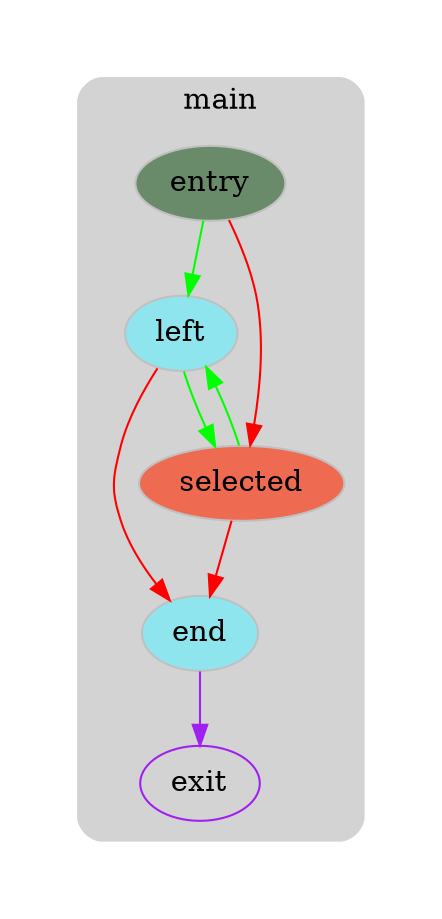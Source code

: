 digraph G {
  compound=true
  subgraph cluster_ {
    peripheries=0
    margin=10
    subgraph cluster_0_wrapper {
      peripheries=0
      margin=15
      subgraph cluster_0 {
        label="main"
        color=darkgray
        style=rounded
        bgcolor=lightgray
        margin=10
        cluster_0_0[label="entry",shape=oval,color=blue,rank=source,style=filled,fillcolor="darkseagreen4",color=gray]
        cluster_0_1[label="left",shape=oval,style=filled,fillcolor="cadetblue2",color=gray]
        cluster_0_2[label="selected",shape=oval,style=filled,fillcolor="coral2",color=gray]
        cluster_0_3[label="end",shape=oval,style=filled,fillcolor="cadetblue2",color=gray]
        cluster_0_exit[label=exit,color=purple,rank=sink]
        cluster_0_0 -> cluster_0_1 [color=green]
        cluster_0_0 -> cluster_0_2 [color=red]
        cluster_0_1 -> cluster_0_2 [color=green]
        cluster_0_1 -> cluster_0_3 [color=red]
        cluster_0_2 -> cluster_0_1 [color=green]
        cluster_0_2 -> cluster_0_3 [color=red]
        cluster_0_3 -> cluster_0_exit [color=purple]
      }
    }
  }
}
